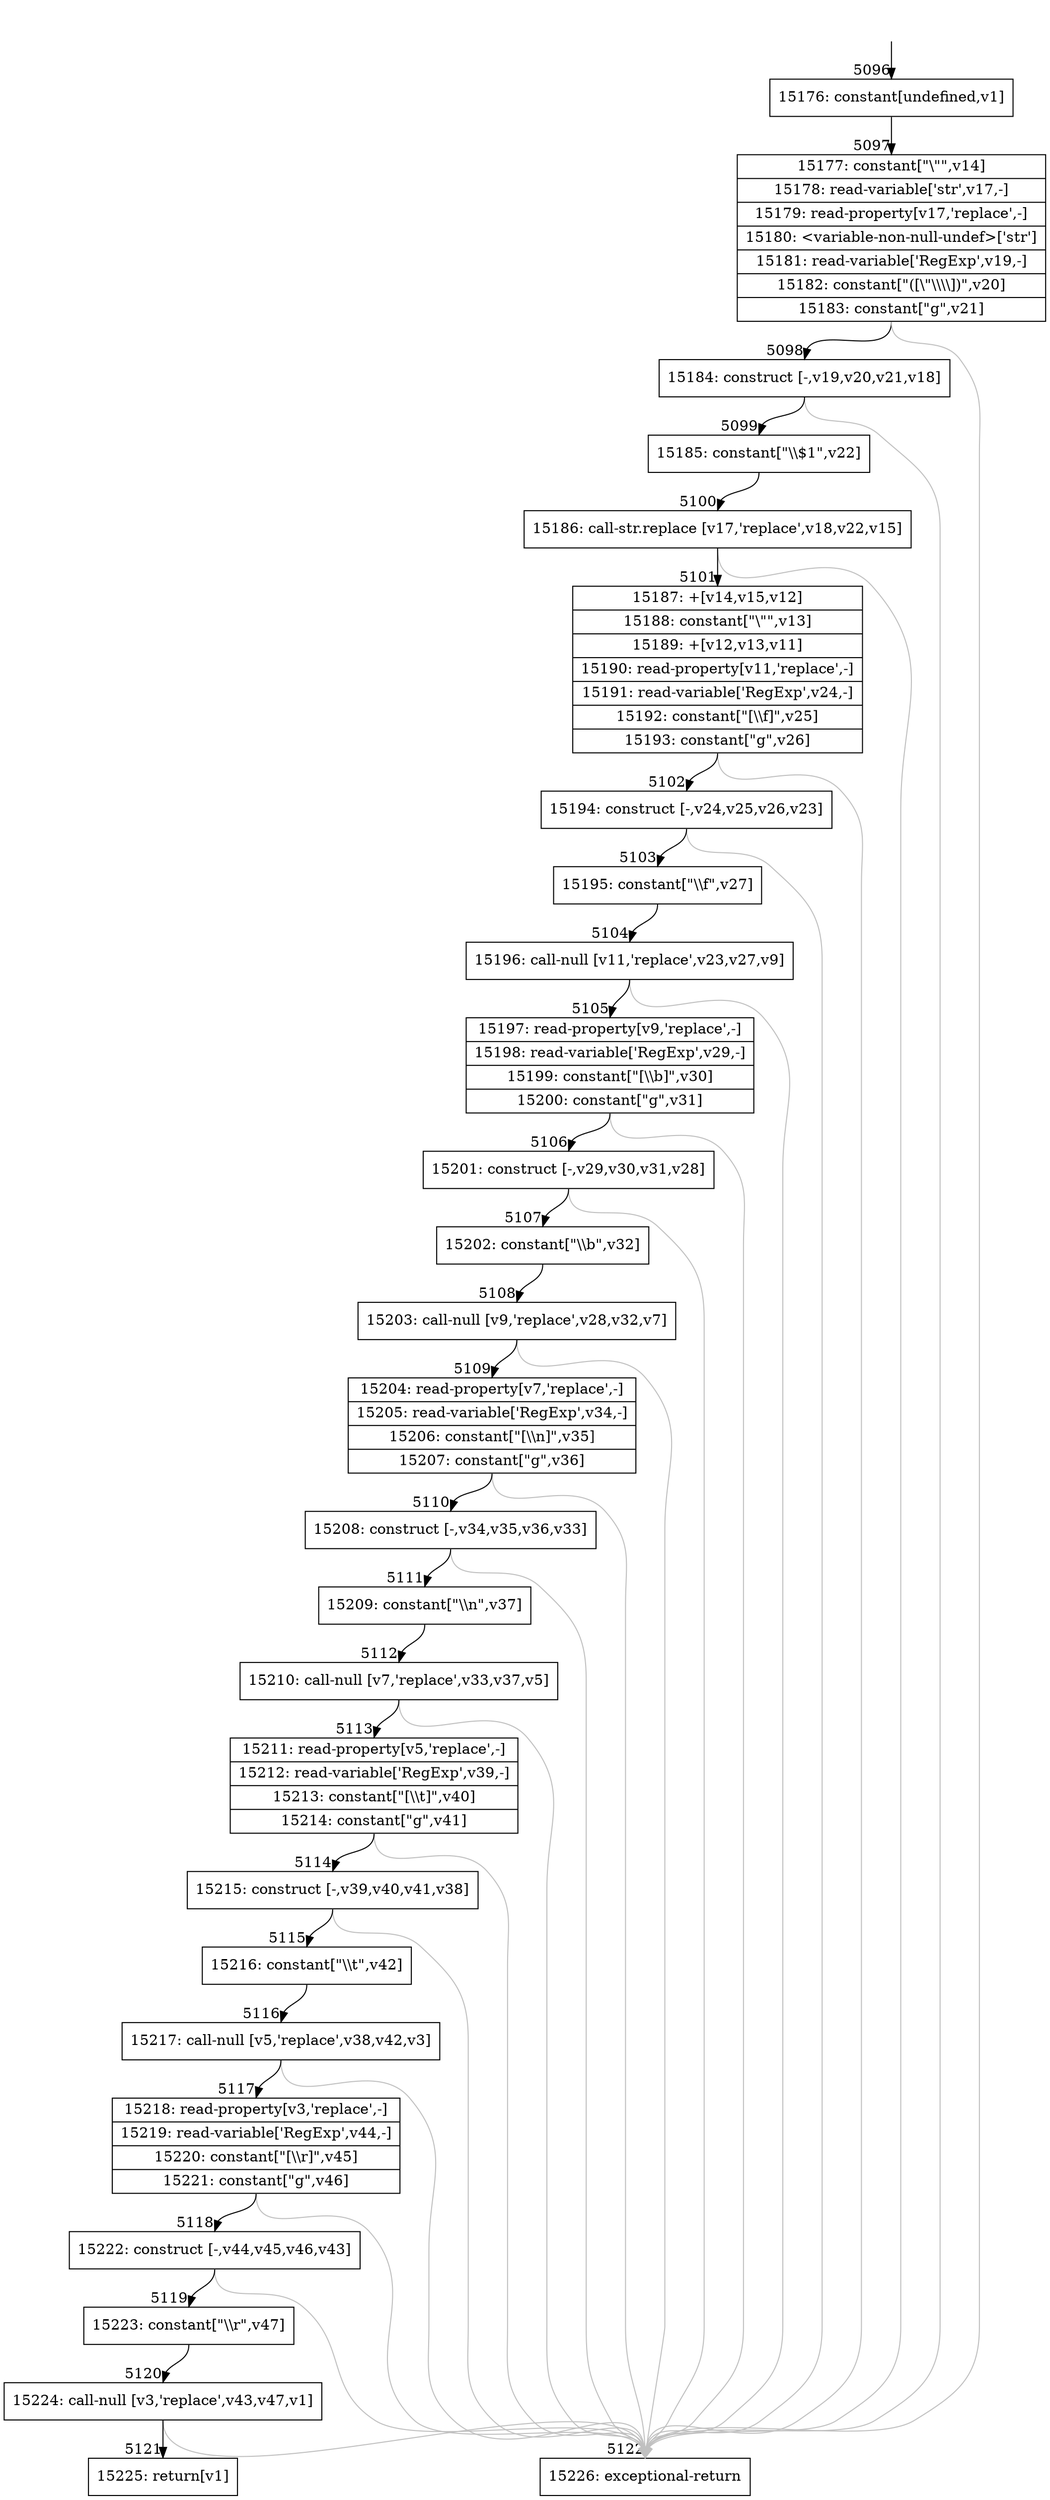digraph {
rankdir="TD"
BB_entry365[shape=none,label=""];
BB_entry365 -> BB5096 [tailport=s, headport=n, headlabel="    5096"]
BB5096 [shape=record label="{15176: constant[undefined,v1]}" ] 
BB5096 -> BB5097 [tailport=s, headport=n, headlabel="      5097"]
BB5097 [shape=record label="{15177: constant[\"\\\"\",v14]|15178: read-variable['str',v17,-]|15179: read-property[v17,'replace',-]|15180: \<variable-non-null-undef\>['str']|15181: read-variable['RegExp',v19,-]|15182: constant[\"([\\\"\\\\\\\\])\",v20]|15183: constant[\"g\",v21]}" ] 
BB5097 -> BB5098 [tailport=s, headport=n, headlabel="      5098"]
BB5097 -> BB5122 [tailport=s, headport=n, color=gray, headlabel="      5122"]
BB5098 [shape=record label="{15184: construct [-,v19,v20,v21,v18]}" ] 
BB5098 -> BB5099 [tailport=s, headport=n, headlabel="      5099"]
BB5098 -> BB5122 [tailport=s, headport=n, color=gray]
BB5099 [shape=record label="{15185: constant[\"\\\\$1\",v22]}" ] 
BB5099 -> BB5100 [tailport=s, headport=n, headlabel="      5100"]
BB5100 [shape=record label="{15186: call-str.replace [v17,'replace',v18,v22,v15]}" ] 
BB5100 -> BB5101 [tailport=s, headport=n, headlabel="      5101"]
BB5100 -> BB5122 [tailport=s, headport=n, color=gray]
BB5101 [shape=record label="{15187: +[v14,v15,v12]|15188: constant[\"\\\"\",v13]|15189: +[v12,v13,v11]|15190: read-property[v11,'replace',-]|15191: read-variable['RegExp',v24,-]|15192: constant[\"[\\\\f]\",v25]|15193: constant[\"g\",v26]}" ] 
BB5101 -> BB5102 [tailport=s, headport=n, headlabel="      5102"]
BB5101 -> BB5122 [tailport=s, headport=n, color=gray]
BB5102 [shape=record label="{15194: construct [-,v24,v25,v26,v23]}" ] 
BB5102 -> BB5103 [tailport=s, headport=n, headlabel="      5103"]
BB5102 -> BB5122 [tailport=s, headport=n, color=gray]
BB5103 [shape=record label="{15195: constant[\"\\\\f\",v27]}" ] 
BB5103 -> BB5104 [tailport=s, headport=n, headlabel="      5104"]
BB5104 [shape=record label="{15196: call-null [v11,'replace',v23,v27,v9]}" ] 
BB5104 -> BB5105 [tailport=s, headport=n, headlabel="      5105"]
BB5104 -> BB5122 [tailport=s, headport=n, color=gray]
BB5105 [shape=record label="{15197: read-property[v9,'replace',-]|15198: read-variable['RegExp',v29,-]|15199: constant[\"[\\\\b]\",v30]|15200: constant[\"g\",v31]}" ] 
BB5105 -> BB5106 [tailport=s, headport=n, headlabel="      5106"]
BB5105 -> BB5122 [tailport=s, headport=n, color=gray]
BB5106 [shape=record label="{15201: construct [-,v29,v30,v31,v28]}" ] 
BB5106 -> BB5107 [tailport=s, headport=n, headlabel="      5107"]
BB5106 -> BB5122 [tailport=s, headport=n, color=gray]
BB5107 [shape=record label="{15202: constant[\"\\\\b\",v32]}" ] 
BB5107 -> BB5108 [tailport=s, headport=n, headlabel="      5108"]
BB5108 [shape=record label="{15203: call-null [v9,'replace',v28,v32,v7]}" ] 
BB5108 -> BB5109 [tailport=s, headport=n, headlabel="      5109"]
BB5108 -> BB5122 [tailport=s, headport=n, color=gray]
BB5109 [shape=record label="{15204: read-property[v7,'replace',-]|15205: read-variable['RegExp',v34,-]|15206: constant[\"[\\\\n]\",v35]|15207: constant[\"g\",v36]}" ] 
BB5109 -> BB5110 [tailport=s, headport=n, headlabel="      5110"]
BB5109 -> BB5122 [tailport=s, headport=n, color=gray]
BB5110 [shape=record label="{15208: construct [-,v34,v35,v36,v33]}" ] 
BB5110 -> BB5111 [tailport=s, headport=n, headlabel="      5111"]
BB5110 -> BB5122 [tailport=s, headport=n, color=gray]
BB5111 [shape=record label="{15209: constant[\"\\\\n\",v37]}" ] 
BB5111 -> BB5112 [tailport=s, headport=n, headlabel="      5112"]
BB5112 [shape=record label="{15210: call-null [v7,'replace',v33,v37,v5]}" ] 
BB5112 -> BB5113 [tailport=s, headport=n, headlabel="      5113"]
BB5112 -> BB5122 [tailport=s, headport=n, color=gray]
BB5113 [shape=record label="{15211: read-property[v5,'replace',-]|15212: read-variable['RegExp',v39,-]|15213: constant[\"[\\\\t]\",v40]|15214: constant[\"g\",v41]}" ] 
BB5113 -> BB5114 [tailport=s, headport=n, headlabel="      5114"]
BB5113 -> BB5122 [tailport=s, headport=n, color=gray]
BB5114 [shape=record label="{15215: construct [-,v39,v40,v41,v38]}" ] 
BB5114 -> BB5115 [tailport=s, headport=n, headlabel="      5115"]
BB5114 -> BB5122 [tailport=s, headport=n, color=gray]
BB5115 [shape=record label="{15216: constant[\"\\\\t\",v42]}" ] 
BB5115 -> BB5116 [tailport=s, headport=n, headlabel="      5116"]
BB5116 [shape=record label="{15217: call-null [v5,'replace',v38,v42,v3]}" ] 
BB5116 -> BB5117 [tailport=s, headport=n, headlabel="      5117"]
BB5116 -> BB5122 [tailport=s, headport=n, color=gray]
BB5117 [shape=record label="{15218: read-property[v3,'replace',-]|15219: read-variable['RegExp',v44,-]|15220: constant[\"[\\\\r]\",v45]|15221: constant[\"g\",v46]}" ] 
BB5117 -> BB5118 [tailport=s, headport=n, headlabel="      5118"]
BB5117 -> BB5122 [tailport=s, headport=n, color=gray]
BB5118 [shape=record label="{15222: construct [-,v44,v45,v46,v43]}" ] 
BB5118 -> BB5119 [tailport=s, headport=n, headlabel="      5119"]
BB5118 -> BB5122 [tailport=s, headport=n, color=gray]
BB5119 [shape=record label="{15223: constant[\"\\\\r\",v47]}" ] 
BB5119 -> BB5120 [tailport=s, headport=n, headlabel="      5120"]
BB5120 [shape=record label="{15224: call-null [v3,'replace',v43,v47,v1]}" ] 
BB5120 -> BB5121 [tailport=s, headport=n, headlabel="      5121"]
BB5120 -> BB5122 [tailport=s, headport=n, color=gray]
BB5121 [shape=record label="{15225: return[v1]}" ] 
BB5122 [shape=record label="{15226: exceptional-return}" ] 
//#$~ 7084
}
